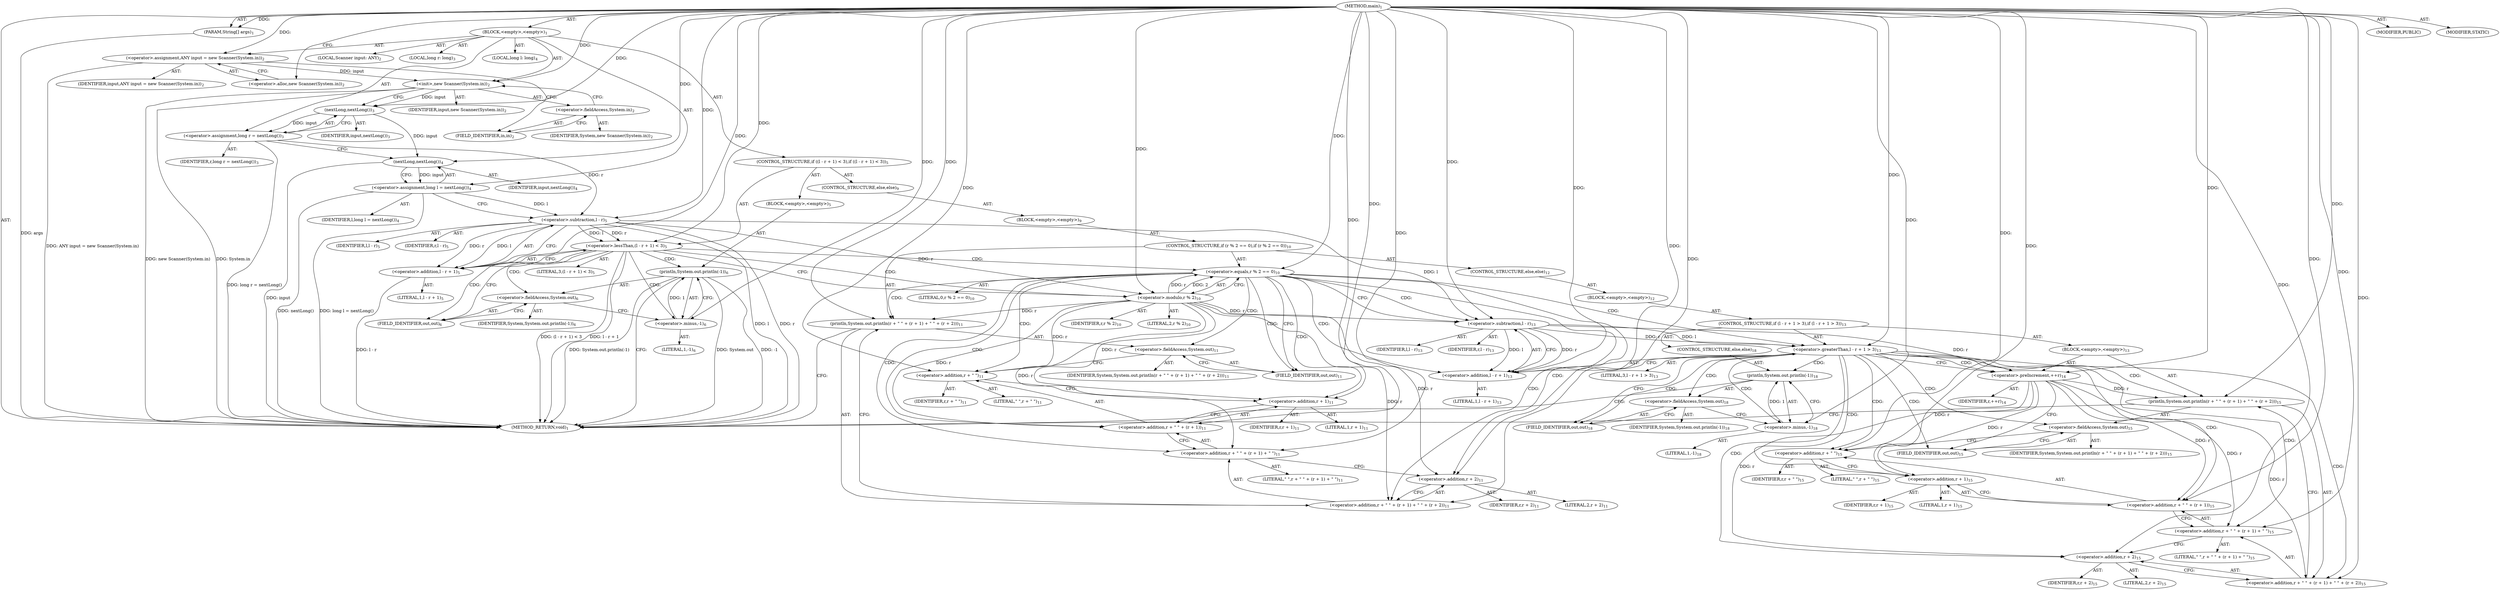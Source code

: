 digraph "main" {  
"19" [label = <(METHOD,main)<SUB>1</SUB>> ]
"20" [label = <(PARAM,String[] args)<SUB>1</SUB>> ]
"21" [label = <(BLOCK,&lt;empty&gt;,&lt;empty&gt;)<SUB>1</SUB>> ]
"4" [label = <(LOCAL,Scanner input: ANY)<SUB>2</SUB>> ]
"22" [label = <(&lt;operator&gt;.assignment,ANY input = new Scanner(System.in))<SUB>2</SUB>> ]
"23" [label = <(IDENTIFIER,input,ANY input = new Scanner(System.in))<SUB>2</SUB>> ]
"24" [label = <(&lt;operator&gt;.alloc,new Scanner(System.in))<SUB>2</SUB>> ]
"25" [label = <(&lt;init&gt;,new Scanner(System.in))<SUB>2</SUB>> ]
"3" [label = <(IDENTIFIER,input,new Scanner(System.in))<SUB>2</SUB>> ]
"26" [label = <(&lt;operator&gt;.fieldAccess,System.in)<SUB>2</SUB>> ]
"27" [label = <(IDENTIFIER,System,new Scanner(System.in))<SUB>2</SUB>> ]
"28" [label = <(FIELD_IDENTIFIER,in,in)<SUB>2</SUB>> ]
"29" [label = <(LOCAL,long r: long)<SUB>3</SUB>> ]
"30" [label = <(&lt;operator&gt;.assignment,long r = nextLong())<SUB>3</SUB>> ]
"31" [label = <(IDENTIFIER,r,long r = nextLong())<SUB>3</SUB>> ]
"32" [label = <(nextLong,nextLong())<SUB>3</SUB>> ]
"33" [label = <(IDENTIFIER,input,nextLong())<SUB>3</SUB>> ]
"34" [label = <(LOCAL,long l: long)<SUB>4</SUB>> ]
"35" [label = <(&lt;operator&gt;.assignment,long l = nextLong())<SUB>4</SUB>> ]
"36" [label = <(IDENTIFIER,l,long l = nextLong())<SUB>4</SUB>> ]
"37" [label = <(nextLong,nextLong())<SUB>4</SUB>> ]
"38" [label = <(IDENTIFIER,input,nextLong())<SUB>4</SUB>> ]
"39" [label = <(CONTROL_STRUCTURE,if ((l - r + 1) &lt; 3),if ((l - r + 1) &lt; 3))<SUB>5</SUB>> ]
"40" [label = <(&lt;operator&gt;.lessThan,(l - r + 1) &lt; 3)<SUB>5</SUB>> ]
"41" [label = <(&lt;operator&gt;.addition,l - r + 1)<SUB>5</SUB>> ]
"42" [label = <(&lt;operator&gt;.subtraction,l - r)<SUB>5</SUB>> ]
"43" [label = <(IDENTIFIER,l,l - r)<SUB>5</SUB>> ]
"44" [label = <(IDENTIFIER,r,l - r)<SUB>5</SUB>> ]
"45" [label = <(LITERAL,1,l - r + 1)<SUB>5</SUB>> ]
"46" [label = <(LITERAL,3,(l - r + 1) &lt; 3)<SUB>5</SUB>> ]
"47" [label = <(BLOCK,&lt;empty&gt;,&lt;empty&gt;)<SUB>5</SUB>> ]
"48" [label = <(println,System.out.println(-1))<SUB>6</SUB>> ]
"49" [label = <(&lt;operator&gt;.fieldAccess,System.out)<SUB>6</SUB>> ]
"50" [label = <(IDENTIFIER,System,System.out.println(-1))<SUB>6</SUB>> ]
"51" [label = <(FIELD_IDENTIFIER,out,out)<SUB>6</SUB>> ]
"52" [label = <(&lt;operator&gt;.minus,-1)<SUB>6</SUB>> ]
"53" [label = <(LITERAL,1,-1)<SUB>6</SUB>> ]
"54" [label = <(CONTROL_STRUCTURE,else,else)<SUB>9</SUB>> ]
"55" [label = <(BLOCK,&lt;empty&gt;,&lt;empty&gt;)<SUB>9</SUB>> ]
"56" [label = <(CONTROL_STRUCTURE,if (r % 2 == 0),if (r % 2 == 0))<SUB>10</SUB>> ]
"57" [label = <(&lt;operator&gt;.equals,r % 2 == 0)<SUB>10</SUB>> ]
"58" [label = <(&lt;operator&gt;.modulo,r % 2)<SUB>10</SUB>> ]
"59" [label = <(IDENTIFIER,r,r % 2)<SUB>10</SUB>> ]
"60" [label = <(LITERAL,2,r % 2)<SUB>10</SUB>> ]
"61" [label = <(LITERAL,0,r % 2 == 0)<SUB>10</SUB>> ]
"62" [label = <(println,System.out.println(r + &quot; &quot; + (r + 1) + &quot; &quot; + (r + 2)))<SUB>11</SUB>> ]
"63" [label = <(&lt;operator&gt;.fieldAccess,System.out)<SUB>11</SUB>> ]
"64" [label = <(IDENTIFIER,System,System.out.println(r + &quot; &quot; + (r + 1) + &quot; &quot; + (r + 2)))<SUB>11</SUB>> ]
"65" [label = <(FIELD_IDENTIFIER,out,out)<SUB>11</SUB>> ]
"66" [label = <(&lt;operator&gt;.addition,r + &quot; &quot; + (r + 1) + &quot; &quot; + (r + 2))<SUB>11</SUB>> ]
"67" [label = <(&lt;operator&gt;.addition,r + &quot; &quot; + (r + 1) + &quot; &quot;)<SUB>11</SUB>> ]
"68" [label = <(&lt;operator&gt;.addition,r + &quot; &quot; + (r + 1))<SUB>11</SUB>> ]
"69" [label = <(&lt;operator&gt;.addition,r + &quot; &quot;)<SUB>11</SUB>> ]
"70" [label = <(IDENTIFIER,r,r + &quot; &quot;)<SUB>11</SUB>> ]
"71" [label = <(LITERAL,&quot; &quot;,r + &quot; &quot;)<SUB>11</SUB>> ]
"72" [label = <(&lt;operator&gt;.addition,r + 1)<SUB>11</SUB>> ]
"73" [label = <(IDENTIFIER,r,r + 1)<SUB>11</SUB>> ]
"74" [label = <(LITERAL,1,r + 1)<SUB>11</SUB>> ]
"75" [label = <(LITERAL,&quot; &quot;,r + &quot; &quot; + (r + 1) + &quot; &quot;)<SUB>11</SUB>> ]
"76" [label = <(&lt;operator&gt;.addition,r + 2)<SUB>11</SUB>> ]
"77" [label = <(IDENTIFIER,r,r + 2)<SUB>11</SUB>> ]
"78" [label = <(LITERAL,2,r + 2)<SUB>11</SUB>> ]
"79" [label = <(CONTROL_STRUCTURE,else,else)<SUB>12</SUB>> ]
"80" [label = <(BLOCK,&lt;empty&gt;,&lt;empty&gt;)<SUB>12</SUB>> ]
"81" [label = <(CONTROL_STRUCTURE,if (l - r + 1 &gt; 3),if (l - r + 1 &gt; 3))<SUB>13</SUB>> ]
"82" [label = <(&lt;operator&gt;.greaterThan,l - r + 1 &gt; 3)<SUB>13</SUB>> ]
"83" [label = <(&lt;operator&gt;.addition,l - r + 1)<SUB>13</SUB>> ]
"84" [label = <(&lt;operator&gt;.subtraction,l - r)<SUB>13</SUB>> ]
"85" [label = <(IDENTIFIER,l,l - r)<SUB>13</SUB>> ]
"86" [label = <(IDENTIFIER,r,l - r)<SUB>13</SUB>> ]
"87" [label = <(LITERAL,1,l - r + 1)<SUB>13</SUB>> ]
"88" [label = <(LITERAL,3,l - r + 1 &gt; 3)<SUB>13</SUB>> ]
"89" [label = <(BLOCK,&lt;empty&gt;,&lt;empty&gt;)<SUB>13</SUB>> ]
"90" [label = <(&lt;operator&gt;.preIncrement,++r)<SUB>14</SUB>> ]
"91" [label = <(IDENTIFIER,r,++r)<SUB>14</SUB>> ]
"92" [label = <(println,System.out.println(r + &quot; &quot; + (r + 1) + &quot; &quot; + (r + 2)))<SUB>15</SUB>> ]
"93" [label = <(&lt;operator&gt;.fieldAccess,System.out)<SUB>15</SUB>> ]
"94" [label = <(IDENTIFIER,System,System.out.println(r + &quot; &quot; + (r + 1) + &quot; &quot; + (r + 2)))<SUB>15</SUB>> ]
"95" [label = <(FIELD_IDENTIFIER,out,out)<SUB>15</SUB>> ]
"96" [label = <(&lt;operator&gt;.addition,r + &quot; &quot; + (r + 1) + &quot; &quot; + (r + 2))<SUB>15</SUB>> ]
"97" [label = <(&lt;operator&gt;.addition,r + &quot; &quot; + (r + 1) + &quot; &quot;)<SUB>15</SUB>> ]
"98" [label = <(&lt;operator&gt;.addition,r + &quot; &quot; + (r + 1))<SUB>15</SUB>> ]
"99" [label = <(&lt;operator&gt;.addition,r + &quot; &quot;)<SUB>15</SUB>> ]
"100" [label = <(IDENTIFIER,r,r + &quot; &quot;)<SUB>15</SUB>> ]
"101" [label = <(LITERAL,&quot; &quot;,r + &quot; &quot;)<SUB>15</SUB>> ]
"102" [label = <(&lt;operator&gt;.addition,r + 1)<SUB>15</SUB>> ]
"103" [label = <(IDENTIFIER,r,r + 1)<SUB>15</SUB>> ]
"104" [label = <(LITERAL,1,r + 1)<SUB>15</SUB>> ]
"105" [label = <(LITERAL,&quot; &quot;,r + &quot; &quot; + (r + 1) + &quot; &quot;)<SUB>15</SUB>> ]
"106" [label = <(&lt;operator&gt;.addition,r + 2)<SUB>15</SUB>> ]
"107" [label = <(IDENTIFIER,r,r + 2)<SUB>15</SUB>> ]
"108" [label = <(LITERAL,2,r + 2)<SUB>15</SUB>> ]
"109" [label = <(CONTROL_STRUCTURE,else,else)<SUB>18</SUB>> ]
"110" [label = <(println,System.out.println(-1))<SUB>18</SUB>> ]
"111" [label = <(&lt;operator&gt;.fieldAccess,System.out)<SUB>18</SUB>> ]
"112" [label = <(IDENTIFIER,System,System.out.println(-1))<SUB>18</SUB>> ]
"113" [label = <(FIELD_IDENTIFIER,out,out)<SUB>18</SUB>> ]
"114" [label = <(&lt;operator&gt;.minus,-1)<SUB>18</SUB>> ]
"115" [label = <(LITERAL,1,-1)<SUB>18</SUB>> ]
"116" [label = <(MODIFIER,PUBLIC)> ]
"117" [label = <(MODIFIER,STATIC)> ]
"118" [label = <(METHOD_RETURN,void)<SUB>1</SUB>> ]
  "19" -> "20"  [ label = "AST: "] 
  "19" -> "21"  [ label = "AST: "] 
  "19" -> "116"  [ label = "AST: "] 
  "19" -> "117"  [ label = "AST: "] 
  "19" -> "118"  [ label = "AST: "] 
  "21" -> "4"  [ label = "AST: "] 
  "21" -> "22"  [ label = "AST: "] 
  "21" -> "25"  [ label = "AST: "] 
  "21" -> "29"  [ label = "AST: "] 
  "21" -> "30"  [ label = "AST: "] 
  "21" -> "34"  [ label = "AST: "] 
  "21" -> "35"  [ label = "AST: "] 
  "21" -> "39"  [ label = "AST: "] 
  "22" -> "23"  [ label = "AST: "] 
  "22" -> "24"  [ label = "AST: "] 
  "25" -> "3"  [ label = "AST: "] 
  "25" -> "26"  [ label = "AST: "] 
  "26" -> "27"  [ label = "AST: "] 
  "26" -> "28"  [ label = "AST: "] 
  "30" -> "31"  [ label = "AST: "] 
  "30" -> "32"  [ label = "AST: "] 
  "32" -> "33"  [ label = "AST: "] 
  "35" -> "36"  [ label = "AST: "] 
  "35" -> "37"  [ label = "AST: "] 
  "37" -> "38"  [ label = "AST: "] 
  "39" -> "40"  [ label = "AST: "] 
  "39" -> "47"  [ label = "AST: "] 
  "39" -> "54"  [ label = "AST: "] 
  "40" -> "41"  [ label = "AST: "] 
  "40" -> "46"  [ label = "AST: "] 
  "41" -> "42"  [ label = "AST: "] 
  "41" -> "45"  [ label = "AST: "] 
  "42" -> "43"  [ label = "AST: "] 
  "42" -> "44"  [ label = "AST: "] 
  "47" -> "48"  [ label = "AST: "] 
  "48" -> "49"  [ label = "AST: "] 
  "48" -> "52"  [ label = "AST: "] 
  "49" -> "50"  [ label = "AST: "] 
  "49" -> "51"  [ label = "AST: "] 
  "52" -> "53"  [ label = "AST: "] 
  "54" -> "55"  [ label = "AST: "] 
  "55" -> "56"  [ label = "AST: "] 
  "56" -> "57"  [ label = "AST: "] 
  "56" -> "62"  [ label = "AST: "] 
  "56" -> "79"  [ label = "AST: "] 
  "57" -> "58"  [ label = "AST: "] 
  "57" -> "61"  [ label = "AST: "] 
  "58" -> "59"  [ label = "AST: "] 
  "58" -> "60"  [ label = "AST: "] 
  "62" -> "63"  [ label = "AST: "] 
  "62" -> "66"  [ label = "AST: "] 
  "63" -> "64"  [ label = "AST: "] 
  "63" -> "65"  [ label = "AST: "] 
  "66" -> "67"  [ label = "AST: "] 
  "66" -> "76"  [ label = "AST: "] 
  "67" -> "68"  [ label = "AST: "] 
  "67" -> "75"  [ label = "AST: "] 
  "68" -> "69"  [ label = "AST: "] 
  "68" -> "72"  [ label = "AST: "] 
  "69" -> "70"  [ label = "AST: "] 
  "69" -> "71"  [ label = "AST: "] 
  "72" -> "73"  [ label = "AST: "] 
  "72" -> "74"  [ label = "AST: "] 
  "76" -> "77"  [ label = "AST: "] 
  "76" -> "78"  [ label = "AST: "] 
  "79" -> "80"  [ label = "AST: "] 
  "80" -> "81"  [ label = "AST: "] 
  "81" -> "82"  [ label = "AST: "] 
  "81" -> "89"  [ label = "AST: "] 
  "81" -> "109"  [ label = "AST: "] 
  "82" -> "83"  [ label = "AST: "] 
  "82" -> "88"  [ label = "AST: "] 
  "83" -> "84"  [ label = "AST: "] 
  "83" -> "87"  [ label = "AST: "] 
  "84" -> "85"  [ label = "AST: "] 
  "84" -> "86"  [ label = "AST: "] 
  "89" -> "90"  [ label = "AST: "] 
  "89" -> "92"  [ label = "AST: "] 
  "90" -> "91"  [ label = "AST: "] 
  "92" -> "93"  [ label = "AST: "] 
  "92" -> "96"  [ label = "AST: "] 
  "93" -> "94"  [ label = "AST: "] 
  "93" -> "95"  [ label = "AST: "] 
  "96" -> "97"  [ label = "AST: "] 
  "96" -> "106"  [ label = "AST: "] 
  "97" -> "98"  [ label = "AST: "] 
  "97" -> "105"  [ label = "AST: "] 
  "98" -> "99"  [ label = "AST: "] 
  "98" -> "102"  [ label = "AST: "] 
  "99" -> "100"  [ label = "AST: "] 
  "99" -> "101"  [ label = "AST: "] 
  "102" -> "103"  [ label = "AST: "] 
  "102" -> "104"  [ label = "AST: "] 
  "106" -> "107"  [ label = "AST: "] 
  "106" -> "108"  [ label = "AST: "] 
  "109" -> "110"  [ label = "AST: "] 
  "110" -> "111"  [ label = "AST: "] 
  "110" -> "114"  [ label = "AST: "] 
  "111" -> "112"  [ label = "AST: "] 
  "111" -> "113"  [ label = "AST: "] 
  "114" -> "115"  [ label = "AST: "] 
  "22" -> "28"  [ label = "CFG: "] 
  "25" -> "32"  [ label = "CFG: "] 
  "30" -> "37"  [ label = "CFG: "] 
  "35" -> "42"  [ label = "CFG: "] 
  "24" -> "22"  [ label = "CFG: "] 
  "26" -> "25"  [ label = "CFG: "] 
  "32" -> "30"  [ label = "CFG: "] 
  "37" -> "35"  [ label = "CFG: "] 
  "40" -> "51"  [ label = "CFG: "] 
  "40" -> "58"  [ label = "CFG: "] 
  "28" -> "26"  [ label = "CFG: "] 
  "41" -> "40"  [ label = "CFG: "] 
  "48" -> "118"  [ label = "CFG: "] 
  "42" -> "41"  [ label = "CFG: "] 
  "49" -> "52"  [ label = "CFG: "] 
  "52" -> "48"  [ label = "CFG: "] 
  "51" -> "49"  [ label = "CFG: "] 
  "57" -> "65"  [ label = "CFG: "] 
  "57" -> "84"  [ label = "CFG: "] 
  "62" -> "118"  [ label = "CFG: "] 
  "58" -> "57"  [ label = "CFG: "] 
  "63" -> "69"  [ label = "CFG: "] 
  "66" -> "62"  [ label = "CFG: "] 
  "65" -> "63"  [ label = "CFG: "] 
  "67" -> "76"  [ label = "CFG: "] 
  "76" -> "66"  [ label = "CFG: "] 
  "68" -> "67"  [ label = "CFG: "] 
  "82" -> "90"  [ label = "CFG: "] 
  "82" -> "113"  [ label = "CFG: "] 
  "69" -> "72"  [ label = "CFG: "] 
  "72" -> "68"  [ label = "CFG: "] 
  "83" -> "82"  [ label = "CFG: "] 
  "90" -> "95"  [ label = "CFG: "] 
  "92" -> "118"  [ label = "CFG: "] 
  "110" -> "118"  [ label = "CFG: "] 
  "84" -> "83"  [ label = "CFG: "] 
  "93" -> "99"  [ label = "CFG: "] 
  "96" -> "92"  [ label = "CFG: "] 
  "111" -> "114"  [ label = "CFG: "] 
  "114" -> "110"  [ label = "CFG: "] 
  "95" -> "93"  [ label = "CFG: "] 
  "97" -> "106"  [ label = "CFG: "] 
  "106" -> "96"  [ label = "CFG: "] 
  "113" -> "111"  [ label = "CFG: "] 
  "98" -> "97"  [ label = "CFG: "] 
  "99" -> "102"  [ label = "CFG: "] 
  "102" -> "98"  [ label = "CFG: "] 
  "19" -> "24"  [ label = "CFG: "] 
  "20" -> "118"  [ label = "DDG: args"] 
  "22" -> "118"  [ label = "DDG: ANY input = new Scanner(System.in)"] 
  "25" -> "118"  [ label = "DDG: System.in"] 
  "25" -> "118"  [ label = "DDG: new Scanner(System.in)"] 
  "30" -> "118"  [ label = "DDG: long r = nextLong()"] 
  "37" -> "118"  [ label = "DDG: input"] 
  "35" -> "118"  [ label = "DDG: nextLong()"] 
  "35" -> "118"  [ label = "DDG: long l = nextLong()"] 
  "42" -> "118"  [ label = "DDG: l"] 
  "42" -> "118"  [ label = "DDG: r"] 
  "41" -> "118"  [ label = "DDG: l - r"] 
  "40" -> "118"  [ label = "DDG: l - r + 1"] 
  "40" -> "118"  [ label = "DDG: (l - r + 1) &lt; 3"] 
  "48" -> "118"  [ label = "DDG: System.out"] 
  "48" -> "118"  [ label = "DDG: -1"] 
  "48" -> "118"  [ label = "DDG: System.out.println(-1)"] 
  "19" -> "20"  [ label = "DDG: "] 
  "19" -> "22"  [ label = "DDG: "] 
  "32" -> "30"  [ label = "DDG: input"] 
  "37" -> "35"  [ label = "DDG: input"] 
  "22" -> "25"  [ label = "DDG: input"] 
  "19" -> "25"  [ label = "DDG: "] 
  "25" -> "32"  [ label = "DDG: input"] 
  "19" -> "32"  [ label = "DDG: "] 
  "32" -> "37"  [ label = "DDG: input"] 
  "19" -> "37"  [ label = "DDG: "] 
  "42" -> "40"  [ label = "DDG: l"] 
  "42" -> "40"  [ label = "DDG: r"] 
  "19" -> "40"  [ label = "DDG: "] 
  "42" -> "41"  [ label = "DDG: l"] 
  "42" -> "41"  [ label = "DDG: r"] 
  "19" -> "41"  [ label = "DDG: "] 
  "52" -> "48"  [ label = "DDG: 1"] 
  "35" -> "42"  [ label = "DDG: l"] 
  "19" -> "42"  [ label = "DDG: "] 
  "30" -> "42"  [ label = "DDG: r"] 
  "19" -> "52"  [ label = "DDG: "] 
  "58" -> "57"  [ label = "DDG: r"] 
  "58" -> "57"  [ label = "DDG: 2"] 
  "19" -> "57"  [ label = "DDG: "] 
  "58" -> "62"  [ label = "DDG: r"] 
  "19" -> "62"  [ label = "DDG: "] 
  "42" -> "58"  [ label = "DDG: r"] 
  "19" -> "58"  [ label = "DDG: "] 
  "58" -> "66"  [ label = "DDG: r"] 
  "19" -> "66"  [ label = "DDG: "] 
  "58" -> "67"  [ label = "DDG: r"] 
  "19" -> "67"  [ label = "DDG: "] 
  "19" -> "76"  [ label = "DDG: "] 
  "58" -> "76"  [ label = "DDG: r"] 
  "58" -> "68"  [ label = "DDG: r"] 
  "19" -> "68"  [ label = "DDG: "] 
  "84" -> "82"  [ label = "DDG: l"] 
  "84" -> "82"  [ label = "DDG: r"] 
  "19" -> "82"  [ label = "DDG: "] 
  "58" -> "69"  [ label = "DDG: r"] 
  "19" -> "69"  [ label = "DDG: "] 
  "19" -> "72"  [ label = "DDG: "] 
  "58" -> "72"  [ label = "DDG: r"] 
  "84" -> "83"  [ label = "DDG: l"] 
  "84" -> "83"  [ label = "DDG: r"] 
  "19" -> "83"  [ label = "DDG: "] 
  "84" -> "90"  [ label = "DDG: r"] 
  "19" -> "90"  [ label = "DDG: "] 
  "90" -> "92"  [ label = "DDG: r"] 
  "19" -> "92"  [ label = "DDG: "] 
  "114" -> "110"  [ label = "DDG: 1"] 
  "42" -> "84"  [ label = "DDG: l"] 
  "19" -> "84"  [ label = "DDG: "] 
  "58" -> "84"  [ label = "DDG: r"] 
  "90" -> "96"  [ label = "DDG: r"] 
  "19" -> "96"  [ label = "DDG: "] 
  "19" -> "114"  [ label = "DDG: "] 
  "90" -> "97"  [ label = "DDG: r"] 
  "19" -> "97"  [ label = "DDG: "] 
  "19" -> "106"  [ label = "DDG: "] 
  "90" -> "106"  [ label = "DDG: r"] 
  "90" -> "98"  [ label = "DDG: r"] 
  "19" -> "98"  [ label = "DDG: "] 
  "90" -> "99"  [ label = "DDG: r"] 
  "19" -> "99"  [ label = "DDG: "] 
  "19" -> "102"  [ label = "DDG: "] 
  "90" -> "102"  [ label = "DDG: r"] 
  "40" -> "48"  [ label = "CDG: "] 
  "40" -> "49"  [ label = "CDG: "] 
  "40" -> "51"  [ label = "CDG: "] 
  "40" -> "57"  [ label = "CDG: "] 
  "40" -> "52"  [ label = "CDG: "] 
  "40" -> "58"  [ label = "CDG: "] 
  "57" -> "68"  [ label = "CDG: "] 
  "57" -> "66"  [ label = "CDG: "] 
  "57" -> "84"  [ label = "CDG: "] 
  "57" -> "72"  [ label = "CDG: "] 
  "57" -> "69"  [ label = "CDG: "] 
  "57" -> "67"  [ label = "CDG: "] 
  "57" -> "76"  [ label = "CDG: "] 
  "57" -> "65"  [ label = "CDG: "] 
  "57" -> "82"  [ label = "CDG: "] 
  "57" -> "83"  [ label = "CDG: "] 
  "57" -> "63"  [ label = "CDG: "] 
  "57" -> "62"  [ label = "CDG: "] 
  "82" -> "96"  [ label = "CDG: "] 
  "82" -> "98"  [ label = "CDG: "] 
  "82" -> "113"  [ label = "CDG: "] 
  "82" -> "99"  [ label = "CDG: "] 
  "82" -> "102"  [ label = "CDG: "] 
  "82" -> "114"  [ label = "CDG: "] 
  "82" -> "95"  [ label = "CDG: "] 
  "82" -> "92"  [ label = "CDG: "] 
  "82" -> "106"  [ label = "CDG: "] 
  "82" -> "97"  [ label = "CDG: "] 
  "82" -> "93"  [ label = "CDG: "] 
  "82" -> "90"  [ label = "CDG: "] 
  "82" -> "110"  [ label = "CDG: "] 
  "82" -> "111"  [ label = "CDG: "] 
}
